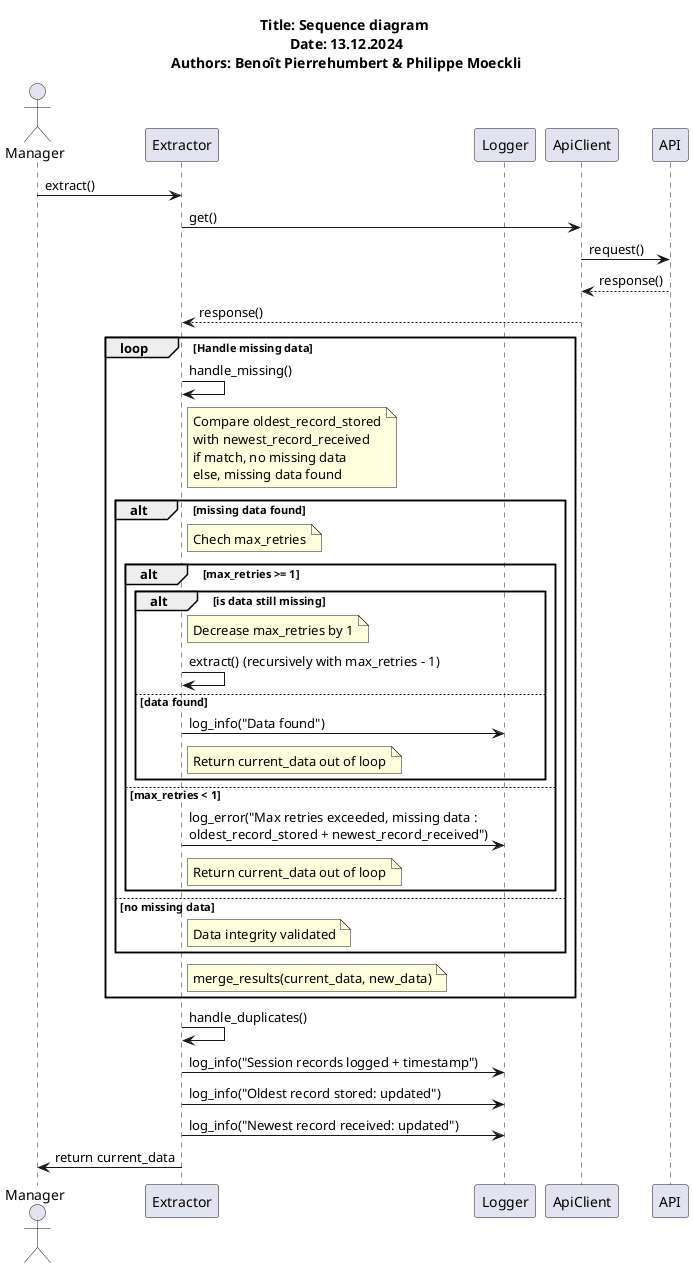 @startuml
actor Manager
participant "Extractor" as Extractor
participant "Logger" as Logger
participant "ApiClient" as ApiClient
participant "API" as API
title Title: Sequence diagram \nDate: 13.12.2024\nAuthors: Benoît Pierrehumbert & Philippe Moeckli
Manager -> Extractor: extract()
Extractor -> ApiClient: get()
ApiClient -> API: request()
API --> ApiClient: response()
ApiClient --> Extractor: response()

loop Handle missing data
    Extractor -> Extractor: handle_missing()
    note right of Extractor: Compare oldest_record_stored\nwith newest_record_received\nif match, no missing data\nelse, missing data found
    alt missing data found
        note right of Extractor: Chech max_retries
        alt max_retries >= 1
            alt is data still missing
                note right of Extractor: Decrease max_retries by 1
                Extractor -> Extractor: extract() (recursively with max_retries - 1)
            else data found
                Extractor -> Logger: log_info("Data found")
                note right of Extractor: Return current_data out of loop
            end
        else max_retries < 1
            Extractor -> Logger: log_error("Max retries exceeded, missing data : \noldest_record_stored + newest_record_received")
            note right of Extractor: Return current_data out of loop
        end
    else no missing data
        note right of Extractor: Data integrity validated
    end
note right of Extractor: merge_results(current_data, new_data)
end

Extractor -> Extractor: handle_duplicates()
Extractor -> Logger: log_info("Session records logged + timestamp")
Extractor -> Logger: log_info("Oldest record stored: updated")
Extractor -> Logger: log_info("Newest record received: updated")
Extractor -> Manager: return current_data



@enduml
